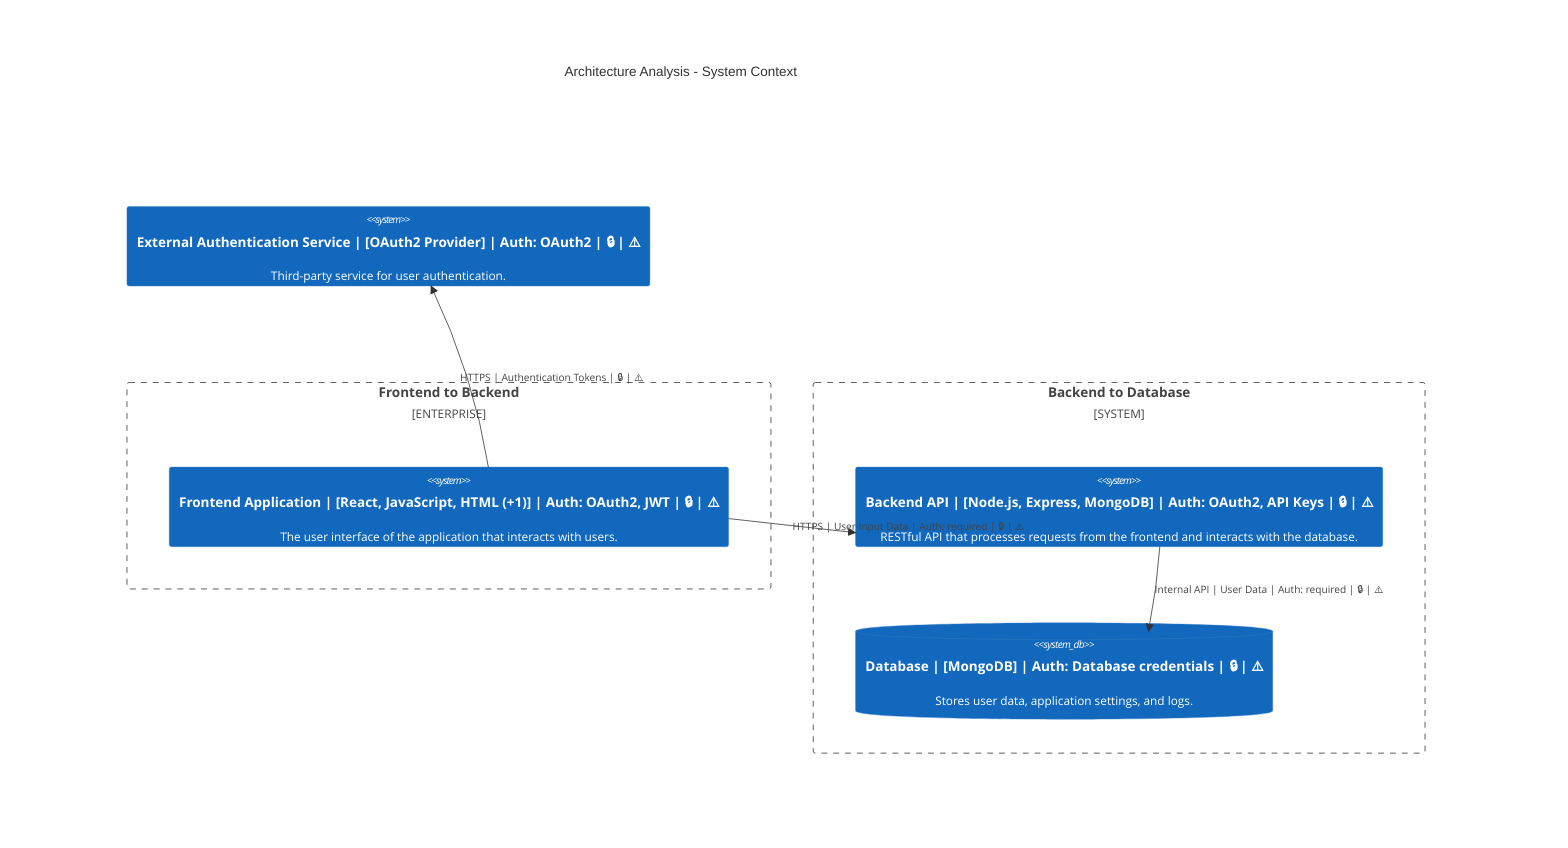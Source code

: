 C4Context
    title Architecture Analysis - System Context
    Enterprise_Boundary(tb_Frontend_to_Backend, "Frontend to Backend") {
        System(Frontend_Application, "Frontend Application | [React, JavaScript, HTML (+1)] | Auth: OAuth2, JWT | 🔒 | ⚠️", "The user interface of the application that interacts with users.")
        System(Backend_API, "Backend API | [Node.js, Express, MongoDB] | Auth: OAuth2, API Keys | 🔒 | ⚠️", "RESTful API that processes requests from the frontend and interacts with the database.")
    }
    System_Boundary(tb_Backend_to_Database, "Backend to Database") {
        System(Backend_API, "Backend API | [Node.js, Express, MongoDB] | Auth: OAuth2, API Keys | 🔒 | ⚠️", "RESTful API that processes requests from the frontend and interacts with the database.")
        SystemDb(Database, "Database | [MongoDB] | Auth: Database credentials | 🔒 | ⚠️", "Stores user data, application settings, and logs.")
    }
    System(External_Authentication_Service, "External Authentication Service | [OAuth2 Provider] | Auth: OAuth2 | 🔒 | ⚠️", "Third-party service for user authentication.")

    Rel(Frontend_Application, Backend_API, "HTTPS | User Input Data | Auth: required | 🔒 | ⚠️")
    Rel(Backend_API, Database, "Internal API | User Data | Auth: required | 🔒 | ⚠️")
    Rel(Frontend_Application, External_Authentication_Service, "HTTPS | Authentication Tokens | 🔒 | ⚠️")